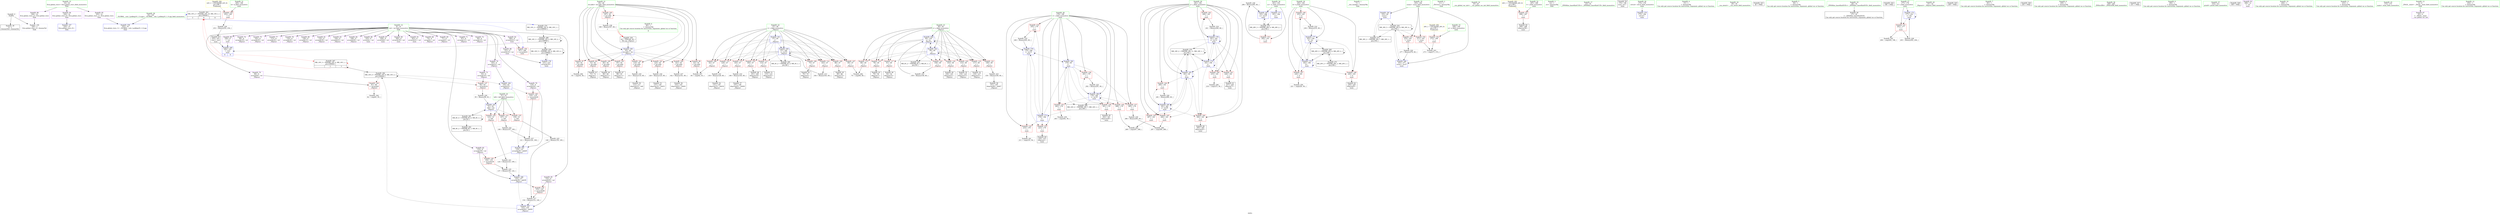 digraph "SVFG" {
	label="SVFG";

	Node0x55db6acce5d0 [shape=record,color=grey,label="{NodeID: 0\nNullPtr}"];
	Node0x55db6acce5d0 -> Node0x55db6acf2530[style=solid];
	Node0x55db6acce5d0 -> Node0x55db6acfa2e0[style=solid];
	Node0x55db6ad0f0f0 [shape=record,color=black,label="{NodeID: 263\nMR_10V_2 = PHI(MR_10V_10, MR_10V_1, )\npts\{100000 \}\n|{<s0>3|<s1>8|<s2>8}}"];
	Node0x55db6ad0f0f0:s0 -> Node0x55db6ad0f0f0[style=dashed,color=blue];
	Node0x55db6ad0f0f0:s1 -> Node0x55db6acfa070[style=dashed,color=blue];
	Node0x55db6ad0f0f0:s2 -> Node0x55db6ad12bf0[style=dashed,color=blue];
	Node0x55db6acfb3f0 [shape=record,color=blue,label="{NodeID: 180\n256\<--255\n\<--conv\nmain\n|{<s0>8|<s1>8}}"];
	Node0x55db6acfb3f0:s0 -> Node0x55db6ad0f0f0[style=dashed,color=red];
	Node0x55db6acfb3f0:s1 -> Node0x55db6ad104f0[style=dashed,color=red];
	Node0x55db6acf2d50 [shape=record,color=red,label="{NodeID: 97\n54\<--45\n\<--lev.addr\n_Z4pouri\n}"];
	Node0x55db6acf2d50 -> Node0x55db6ad00e60[style=solid];
	Node0x55db6ace6420 [shape=record,color=green,label="{NodeID: 14\n8\<--10\nval\<--val_field_insensitive\nGlob }"];
	Node0x55db6ace6420 -> Node0x55db6acf48d0[style=solid];
	Node0x55db6ace6420 -> Node0x55db6acf49a0[style=solid];
	Node0x55db6ace6420 -> Node0x55db6acf4a70[style=solid];
	Node0x55db6ace6420 -> Node0x55db6acf4b40[style=solid];
	Node0x55db6ace6420 -> Node0x55db6acf4c10[style=solid];
	Node0x55db6ace6420 -> Node0x55db6acf4ce0[style=solid];
	Node0x55db6ace6420 -> Node0x55db6acf4db0[style=solid];
	Node0x55db6ace6420 -> Node0x55db6acf4e80[style=solid];
	Node0x55db6ace6420 -> Node0x55db6acf4f50[style=solid];
	Node0x55db6ace6420 -> Node0x55db6acf5020[style=solid];
	Node0x55db6ace6420 -> Node0x55db6acf50f0[style=solid];
	Node0x55db6ace6420 -> Node0x55db6acf51c0[style=solid];
	Node0x55db6ace6420 -> Node0x55db6acf5290[style=solid];
	Node0x55db6ace6420 -> Node0x55db6acf5360[style=solid];
	Node0x55db6ace6420 -> Node0x55db6acf5430[style=solid];
	Node0x55db6ace6420 -> Node0x55db6acf5500[style=solid];
	Node0x55db6ace6420 -> Node0x55db6acf55d0[style=solid];
	Node0x55db6ace6420 -> Node0x55db6acf56a0[style=solid];
	Node0x55db6ace6420 -> Node0x55db6acf5770[style=solid];
	Node0x55db6ace6420 -> Node0x55db6acf5840[style=solid];
	Node0x55db6ace6420 -> Node0x55db6acf5910[style=solid];
	Node0x55db6ace6420 -> Node0x55db6acf59e0[style=solid];
	Node0x55db6ace6420 -> Node0x55db6acf5ab0[style=solid];
	Node0x55db6ace6420 -> Node0x55db6acf5b80[style=solid];
	Node0x55db6ace6420 -> Node0x55db6acf5c50[style=solid];
	Node0x55db6acf38b0 [shape=record,color=red,label="{NodeID: 111\n114\<--47\n\<--i\n_Z4pouri\n}"];
	Node0x55db6acf38b0 -> Node0x55db6acd23d0[style=solid];
	Node0x55db6acf1c40 [shape=record,color=green,label="{NodeID: 28\n179\<--180\ni\<--i_field_insensitive\nmain\n}"];
	Node0x55db6acf1c40 -> Node0x55db6acf8cf0[style=solid];
	Node0x55db6acf1c40 -> Node0x55db6acf8dc0[style=solid];
	Node0x55db6acf1c40 -> Node0x55db6acf8e90[style=solid];
	Node0x55db6acf1c40 -> Node0x55db6acf8f60[style=solid];
	Node0x55db6acf1c40 -> Node0x55db6acf9030[style=solid];
	Node0x55db6acf1c40 -> Node0x55db6acf9100[style=solid];
	Node0x55db6acf1c40 -> Node0x55db6acf91d0[style=solid];
	Node0x55db6acf1c40 -> Node0x55db6acf92a0[style=solid];
	Node0x55db6acf1c40 -> Node0x55db6acfae40[style=solid];
	Node0x55db6acf1c40 -> Node0x55db6acfb320[style=solid];
	Node0x55db6acf1c40 -> Node0x55db6acfb590[style=solid];
	Node0x55db6acf1c40 -> Node0x55db6acfb8d0[style=solid];
	Node0x55db6acf8740 [shape=record,color=red,label="{NodeID: 125\n139\<--51\n\<--left\n_Z4pouri\n}"];
	Node0x55db6acf8740 -> Node0x55db6acff7e0[style=solid];
	Node0x55db6acf27a0 [shape=record,color=black,label="{NodeID: 42\n76\<--75\nidxprom5\<--\n_Z4pouri\n}"];
	Node0x55db6acff360 [shape=record,color=grey,label="{NodeID: 222\n292 = Binary(291, 60, )\n}"];
	Node0x55db6acff360 -> Node0x55db6acfb8d0[style=solid];
	Node0x55db6acf92a0 [shape=record,color=red,label="{NodeID: 139\n301\<--179\n\<--i\nmain\n}"];
	Node0x55db6acf92a0 -> Node0x55db6acf4660[style=solid];
	Node0x55db6acf3f10 [shape=record,color=black,label="{NodeID: 56\n143\<--142\nidxprom42\<--add41\n_Z4pouri\n}"];
	Node0x55db6ad00860 [shape=record,color=grey,label="{NodeID: 236\n296 = Binary(295, 60, )\n}"];
	Node0x55db6ad00860 -> Node0x55db6acfb9a0[style=solid];
	Node0x55db6acf9e00 [shape=record,color=red,label="{NodeID: 153\n295\<--191\n\<--cs\nmain\n}"];
	Node0x55db6acf9e00 -> Node0x55db6ad00860[style=solid];
	Node0x55db6acf4a70 [shape=record,color=purple,label="{NodeID: 70\n80\<--8\narrayidx8\<--val\n_Z4pouri\n}"];
	Node0x55db6acf4a70 -> Node0x55db6acf8810[style=solid];
	Node0x55db6acf7d60 [shape=record,color=grey,label="{NodeID: 250\n221 = cmp(220, 56, )\n}"];
	Node0x55db6acfa960 [shape=record,color=blue,label="{NodeID: 167\n152\<--154\narrayidx49\<--add50\n_Z4pouri\n}"];
	Node0x55db6acfa960 -> Node0x55db6ad153f0[style=dashed];
	Node0x55db6acf55d0 [shape=record,color=purple,label="{NodeID: 84\n148\<--8\narrayidx46\<--val\n_Z4pouri\n}"];
	Node0x55db6accebe0 [shape=record,color=green,label="{NodeID: 1\n7\<--1\n__dso_handle\<--dummyObj\nGlob }"];
	Node0x55db6acfb4c0 [shape=record,color=blue,label="{NodeID: 181\n193\<--60\ncnum\<--\nmain\n}"];
	Node0x55db6acfb4c0 -> Node0x55db6ad0b9f0[style=dashed];
	Node0x55db6acfb4c0 -> Node0x55db6ad126f0[style=dashed];
	Node0x55db6acf2e20 [shape=record,color=red,label="{NodeID: 98\n63\<--45\n\<--lev.addr\n_Z4pouri\n}"];
	Node0x55db6acf2e20 -> Node0x55db6acf78e0[style=solid];
	Node0x55db6ace64f0 [shape=record,color=green,label="{NodeID: 15\n14\<--18\nllvm.global_ctors\<--llvm.global_ctors_field_insensitive\nGlob }"];
	Node0x55db6ace64f0 -> Node0x55db6acf5df0[style=solid];
	Node0x55db6ace64f0 -> Node0x55db6acf5ec0[style=solid];
	Node0x55db6ace64f0 -> Node0x55db6acf2c80[style=solid];
	Node0x55db6acf3980 [shape=record,color=red,label="{NodeID: 112\n129\<--47\n\<--i\n_Z4pouri\n}"];
	Node0x55db6acf3980 -> Node0x55db6ad000e0[style=solid];
	Node0x55db6acf1d10 [shape=record,color=green,label="{NodeID: 29\n181\<--182\nj\<--j_field_insensitive\nmain\n}"];
	Node0x55db6acf1d10 -> Node0x55db6acf9370[style=solid];
	Node0x55db6acf1d10 -> Node0x55db6acf9440[style=solid];
	Node0x55db6acf1d10 -> Node0x55db6acf9510[style=solid];
	Node0x55db6acf1d10 -> Node0x55db6acf95e0[style=solid];
	Node0x55db6acf1d10 -> Node0x55db6acf96b0[style=solid];
	Node0x55db6acf1d10 -> Node0x55db6acf9780[style=solid];
	Node0x55db6acf1d10 -> Node0x55db6acf9850[style=solid];
	Node0x55db6acf1d10 -> Node0x55db6acfaf10[style=solid];
	Node0x55db6acf1d10 -> Node0x55db6acfb250[style=solid];
	Node0x55db6acf1d10 -> Node0x55db6acfb660[style=solid];
	Node0x55db6acf1d10 -> Node0x55db6acfb800[style=solid];
	Node0x55db6ad17b90 [shape=record,color=yellow,style=double,label="{NodeID: 292\n22V_1 = ENCHI(MR_22V_0)\npts\{186 \}\nFun[main]}"];
	Node0x55db6ad17b90 -> Node0x55db6acf9b90[style=dashed];
	Node0x55db6acf8810 [shape=record,color=red,label="{NodeID: 126\n81\<--80\n\<--arrayidx8\n_Z4pouri\n}"];
	Node0x55db6acf8810 -> Node0x55db6acf7460[style=solid];
	Node0x55db6acf2870 [shape=record,color=black,label="{NodeID: 43\n79\<--78\nidxprom7\<--\n_Z4pouri\n}"];
	Node0x55db6acff4e0 [shape=record,color=grey,label="{NodeID: 223\n150 = Binary(149, 60, )\n}"];
	Node0x55db6acff4e0 -> Node0x55db6acf40b0[style=solid];
	Node0x55db6acf9370 [shape=record,color=red,label="{NodeID: 140\n215\<--181\n\<--j\nmain\n}"];
	Node0x55db6acf9370 -> Node0x55db6acf7be0[style=solid];
	Node0x55db6acf3fe0 [shape=record,color=black,label="{NodeID: 57\n147\<--146\nidxprom45\<--add44\n_Z4pouri\n}"];
	Node0x55db6ad009e0 [shape=record,color=grey,label="{NodeID: 237\n121 = Binary(120, 108, )\n}"];
	Node0x55db6ad009e0 -> Node0x55db6acfa7c0[style=solid];
	Node0x55db6acf9ed0 [shape=record,color=red,label="{NodeID: 154\n271\<--193\n\<--cnum\nmain\n}"];
	Node0x55db6acf9ed0 -> Node0x55db6acf72e0[style=solid];
	Node0x55db6acf4b40 [shape=record,color=purple,label="{NodeID: 71\n87\<--8\narrayidx12\<--val\n_Z4pouri\n}"];
	Node0x55db6acfaa30 [shape=record,color=blue,label="{NodeID: 168\n49\<--159\nj\<--inc\n_Z4pouri\n}"];
	Node0x55db6acfaa30 -> Node0x55db6acf3bf0[style=dashed];
	Node0x55db6acfaa30 -> Node0x55db6acf7ff0[style=dashed];
	Node0x55db6acfaa30 -> Node0x55db6acf80c0[style=dashed];
	Node0x55db6acfaa30 -> Node0x55db6acf8190[style=dashed];
	Node0x55db6acfaa30 -> Node0x55db6acf8260[style=dashed];
	Node0x55db6acfaa30 -> Node0x55db6acf8330[style=dashed];
	Node0x55db6acfaa30 -> Node0x55db6acf8400[style=dashed];
	Node0x55db6acfaa30 -> Node0x55db6acf84d0[style=dashed];
	Node0x55db6acfaa30 -> Node0x55db6acfa550[style=dashed];
	Node0x55db6acfaa30 -> Node0x55db6acfaa30[style=dashed];
	Node0x55db6acfaa30 -> Node0x55db6ad0e6f0[style=dashed];
	Node0x55db6acf56a0 [shape=record,color=purple,label="{NodeID: 85\n152\<--8\narrayidx49\<--val\n_Z4pouri\n}"];
	Node0x55db6acf56a0 -> Node0x55db6acf8b50[style=solid];
	Node0x55db6acf56a0 -> Node0x55db6acfa960[style=solid];
	Node0x55db6acced90 [shape=record,color=green,label="{NodeID: 2\n11\<--1\n_ZSt3cin\<--dummyObj\nGlob }"];
	Node0x55db6acfb590 [shape=record,color=blue,label="{NodeID: 182\n179\<--60\ni\<--\nmain\n}"];
	Node0x55db6acfb590 -> Node0x55db6acf8f60[style=dashed];
	Node0x55db6acfb590 -> Node0x55db6acf9030[style=dashed];
	Node0x55db6acfb590 -> Node0x55db6acf9100[style=dashed];
	Node0x55db6acfb590 -> Node0x55db6acf91d0[style=dashed];
	Node0x55db6acfb590 -> Node0x55db6acf92a0[style=dashed];
	Node0x55db6acfb590 -> Node0x55db6acfb8d0[style=dashed];
	Node0x55db6acfb590 -> Node0x55db6ad10ef0[style=dashed];
	Node0x55db6acf2ef0 [shape=record,color=red,label="{NodeID: 99\n72\<--45\n\<--lev.addr\n_Z4pouri\n}"];
	Node0x55db6acf2ef0 -> Node0x55db6acf26d0[style=solid];
	Node0x55db6ace65c0 [shape=record,color=green,label="{NodeID: 16\n19\<--20\n__cxx_global_var_init\<--__cxx_global_var_init_field_insensitive\n}"];
	Node0x55db6acf3a50 [shape=record,color=red,label="{NodeID: 113\n145\<--47\n\<--i\n_Z4pouri\n}"];
	Node0x55db6acf3a50 -> Node0x55db6ad003e0[style=solid];
	Node0x55db6acf1de0 [shape=record,color=green,label="{NodeID: 30\n183\<--184\nk\<--k_field_insensitive\nmain\n}"];
	Node0x55db6acf1de0 -> Node0x55db6acf9920[style=solid];
	Node0x55db6acf1de0 -> Node0x55db6acf99f0[style=solid];
	Node0x55db6acf1de0 -> Node0x55db6acf9ac0[style=solid];
	Node0x55db6acf1de0 -> Node0x55db6acfafe0[style=solid];
	Node0x55db6acf1de0 -> Node0x55db6acfb180[style=solid];
	Node0x55db6ad17c70 [shape=record,color=yellow,style=double,label="{NodeID: 293\n24V_1 = ENCHI(MR_24V_0)\npts\{188 \}\nFun[main]}"];
	Node0x55db6ad17c70 -> Node0x55db6acf9c60[style=dashed];
	Node0x55db6acf88e0 [shape=record,color=red,label="{NodeID: 127\n94\<--93\n\<--arrayidx16\n_Z4pouri\n}"];
	Node0x55db6acf88e0 -> Node0x55db6acffde0[style=solid];
	Node0x55db6acf2940 [shape=record,color=black,label="{NodeID: 44\n86\<--85\nidxprom11\<--\n_Z4pouri\n}"];
	Node0x55db6acff660 [shape=record,color=grey,label="{NodeID: 224\n277 = Binary(276, 60, )\n}"];
	Node0x55db6acff660 -> Node0x55db6acfb730[style=solid];
	Node0x55db6acf9440 [shape=record,color=red,label="{NodeID: 141\n226\<--181\n\<--j\nmain\n}"];
	Node0x55db6acf9440 -> Node0x55db6acf4320[style=solid];
	Node0x55db6acf40b0 [shape=record,color=black,label="{NodeID: 58\n151\<--150\nidxprom48\<--add47\n_Z4pouri\n}"];
	Node0x55db6ad00b60 [shape=record,color=grey,label="{NodeID: 238\n168 = Binary(167, 60, )\n|{<s0>3}}"];
	Node0x55db6ad00b60:s0 -> Node0x55db6ad27e90[style=solid,color=red];
	Node0x55db6acf9fa0 [shape=record,color=red,label="{NodeID: 155\n276\<--193\n\<--cnum\nmain\n}"];
	Node0x55db6acf9fa0 -> Node0x55db6acff660[style=solid];
	Node0x55db6acf4c10 [shape=record,color=purple,label="{NodeID: 72\n90\<--8\narrayidx14\<--val\n_Z4pouri\n}"];
	Node0x55db6ad0b9f0 [shape=record,color=black,label="{NodeID: 252\nMR_30V_5 = PHI(MR_30V_6, MR_30V_4, )\npts\{194 \}\n}"];
	Node0x55db6ad0b9f0 -> Node0x55db6acf9ed0[style=dashed];
	Node0x55db6ad0b9f0 -> Node0x55db6acf9fa0[style=dashed];
	Node0x55db6ad0b9f0 -> Node0x55db6acfb730[style=dashed];
	Node0x55db6ad0b9f0 -> Node0x55db6ad0b9f0[style=dashed];
	Node0x55db6ad0b9f0 -> Node0x55db6ad126f0[style=dashed];
	Node0x55db6acfab00 [shape=record,color=blue,label="{NodeID: 169\n47\<--164\ni\<--inc53\n_Z4pouri\n}"];
	Node0x55db6acfab00 -> Node0x55db6acf34a0[style=dashed];
	Node0x55db6acfab00 -> Node0x55db6acf3570[style=dashed];
	Node0x55db6acfab00 -> Node0x55db6acf3640[style=dashed];
	Node0x55db6acfab00 -> Node0x55db6acf3710[style=dashed];
	Node0x55db6acfab00 -> Node0x55db6acf37e0[style=dashed];
	Node0x55db6acfab00 -> Node0x55db6acf38b0[style=dashed];
	Node0x55db6acfab00 -> Node0x55db6acf3980[style=dashed];
	Node0x55db6acfab00 -> Node0x55db6acf3a50[style=dashed];
	Node0x55db6acfab00 -> Node0x55db6acf3b20[style=dashed];
	Node0x55db6acfab00 -> Node0x55db6acfab00[style=dashed];
	Node0x55db6acfab00 -> Node0x55db6ad0e1f0[style=dashed];
	Node0x55db6acf5770 [shape=record,color=purple,label="{NodeID: 86\n225\<--8\narrayidx\<--val\nmain\n}"];
	Node0x55db6ace7380 [shape=record,color=green,label="{NodeID: 3\n12\<--1\n.str\<--dummyObj\nGlob }"];
	Node0x55db6acfb660 [shape=record,color=blue,label="{NodeID: 183\n181\<--60\nj\<--\nmain\n}"];
	Node0x55db6acfb660 -> Node0x55db6acf95e0[style=dashed];
	Node0x55db6acfb660 -> Node0x55db6acf96b0[style=dashed];
	Node0x55db6acfb660 -> Node0x55db6acf9780[style=dashed];
	Node0x55db6acfb660 -> Node0x55db6acf9850[style=dashed];
	Node0x55db6acfb660 -> Node0x55db6acfb660[style=dashed];
	Node0x55db6acfb660 -> Node0x55db6acfb800[style=dashed];
	Node0x55db6acfb660 -> Node0x55db6ad113f0[style=dashed];
	Node0x55db6acf2fc0 [shape=record,color=red,label="{NodeID: 100\n85\<--45\n\<--lev.addr\n_Z4pouri\n}"];
	Node0x55db6acf2fc0 -> Node0x55db6acf2940[style=solid];
	Node0x55db6ace6690 [shape=record,color=green,label="{NodeID: 17\n23\<--24\n_ZNSt8ios_base4InitC1Ev\<--_ZNSt8ios_base4InitC1Ev_field_insensitive\n}"];
	Node0x55db6acf3b20 [shape=record,color=red,label="{NodeID: 114\n163\<--47\n\<--i\n_Z4pouri\n}"];
	Node0x55db6acf3b20 -> Node0x55db6acfe660[style=solid];
	Node0x55db6acf1eb0 [shape=record,color=green,label="{NodeID: 31\n185\<--186\nb\<--b_field_insensitive\nmain\n}"];
	Node0x55db6acf1eb0 -> Node0x55db6acf9b90[style=solid];
	Node0x55db6ad17d50 [shape=record,color=yellow,style=double,label="{NodeID: 294\n26V_1 = ENCHI(MR_26V_0)\npts\{190 \}\nFun[main]}"];
	Node0x55db6ad17d50 -> Node0x55db6acf9d30[style=dashed];
	Node0x55db6acf89b0 [shape=record,color=red,label="{NodeID: 128\n120\<--119\n\<--arrayidx28\n_Z4pouri\n}"];
	Node0x55db6acf89b0 -> Node0x55db6ad009e0[style=solid];
	Node0x55db6acf2a10 [shape=record,color=black,label="{NodeID: 45\n89\<--88\nidxprom13\<--\n_Z4pouri\n}"];
	Node0x55db6acff7e0 [shape=record,color=grey,label="{NodeID: 225\n140 = Binary(139, 109, )\n}"];
	Node0x55db6acff7e0 -> Node0x55db6acfebe0[style=solid];
	Node0x55db6acf9510 [shape=record,color=red,label="{NodeID: 142\n240\<--181\n\<--j\nmain\n}"];
	Node0x55db6acf9510 -> Node0x55db6acfea60[style=solid];
	Node0x55db6acf4180 [shape=record,color=black,label="{NodeID: 59\n174\<--196\nmain_ret\<--\nmain\n}"];
	Node0x55db6ad00ce0 [shape=record,color=grey,label="{NodeID: 239\n263 = cmp(262, 56, )\n}"];
	Node0x55db6acfa070 [shape=record,color=red,label="{NodeID: 156\n307\<--306\n\<--arrayidx43\nmain\n}"];
	Node0x55db6acf4ce0 [shape=record,color=purple,label="{NodeID: 73\n93\<--8\narrayidx16\<--val\n_Z4pouri\n}"];
	Node0x55db6acf4ce0 -> Node0x55db6acf88e0[style=solid];
	Node0x55db6acfabd0 [shape=record,color=blue,label="{NodeID: 170\n175\<--196\nretval\<--\nmain\n}"];
	Node0x55db6acf5840 [shape=record,color=purple,label="{NodeID: 87\n228\<--8\narrayidx8\<--val\nmain\n}"];
	Node0x55db6ace7410 [shape=record,color=green,label="{NodeID: 4\n15\<--1\n\<--dummyObj\nCan only get source location for instruction, argument, global var or function.}"];
	Node0x55db6ad104f0 [shape=record,color=black,label="{NodeID: 267\nMR_10V_3 = PHI(MR_10V_4, MR_10V_1, )\npts\{100000 \}\n|{|<s1>3|<s2>3}}"];
	Node0x55db6ad104f0 -> Node0x55db6ad153f0[style=dashed];
	Node0x55db6ad104f0:s1 -> Node0x55db6ad0f0f0[style=dashed,color=red];
	Node0x55db6ad104f0:s2 -> Node0x55db6ad104f0[style=dashed,color=red];
	Node0x55db6acfb730 [shape=record,color=blue,label="{NodeID: 184\n193\<--277\ncnum\<--inc27\nmain\n}"];
	Node0x55db6acfb730 -> Node0x55db6ad0b9f0[style=dashed];
	Node0x55db6acf3090 [shape=record,color=red,label="{NodeID: 101\n97\<--45\n\<--lev.addr\n_Z4pouri\n}"];
	Node0x55db6acf3090 -> Node0x55db6acf2bb0[style=solid];
	Node0x55db6ace6760 [shape=record,color=green,label="{NodeID: 18\n29\<--30\n__cxa_atexit\<--__cxa_atexit_field_insensitive\n}"];
	Node0x55db6ad14ef0 [shape=record,color=black,label="{NodeID: 281\nMR_8V_4 = PHI(MR_8V_6, MR_8V_3, )\npts\{52 \}\n}"];
	Node0x55db6ad14ef0 -> Node0x55db6acfa620[style=dashed];
	Node0x55db6ad14ef0 -> Node0x55db6ad0ebf0[style=dashed];
	Node0x55db6ad14ef0 -> Node0x55db6ad14ef0[style=dashed];
	Node0x55db6acf3bf0 [shape=record,color=red,label="{NodeID: 115\n68\<--49\n\<--j\n_Z4pouri\n}"];
	Node0x55db6acf3bf0 -> Node0x55db6acf7760[style=solid];
	Node0x55db6acf1f80 [shape=record,color=green,label="{NodeID: 32\n187\<--188\nl\<--l_field_insensitive\nmain\n}"];
	Node0x55db6acf1f80 -> Node0x55db6acf9c60[style=solid];
	Node0x55db6acf8a80 [shape=record,color=red,label="{NodeID: 129\n136\<--135\n\<--arrayidx38\n_Z4pouri\n}"];
	Node0x55db6acf8a80 -> Node0x55db6ad006e0[style=solid];
	Node0x55db6acf2ae0 [shape=record,color=black,label="{NodeID: 46\n92\<--91\nidxprom15\<--\n_Z4pouri\n}"];
	Node0x55db6acff960 [shape=record,color=grey,label="{NodeID: 226\n281 = Binary(280, 60, )\n}"];
	Node0x55db6acff960 -> Node0x55db6acfb800[style=solid];
	Node0x55db6acf95e0 [shape=record,color=red,label="{NodeID: 143\n267\<--181\n\<--j\nmain\n}"];
	Node0x55db6acf95e0 -> Node0x55db6acf7160[style=solid];
	Node0x55db6acf4250 [shape=record,color=black,label="{NodeID: 60\n224\<--223\nidxprom\<--\nmain\n}"];
	Node0x55db6ad27200 [shape=record,color=black,label="{NodeID: 323\n26 = PHI()\n}"];
	Node0x55db6ad00e60 [shape=record,color=grey,label="{NodeID: 240\n55 = cmp(54, 56, )\n}"];
	Node0x55db6acfa140 [shape=record,color=blue,label="{NodeID: 157\n324\<--15\nllvm.global_ctors_0\<--\nGlob }"];
	Node0x55db6acf4db0 [shape=record,color=purple,label="{NodeID: 74\n99\<--8\narrayidx18\<--val\n_Z4pouri\n}"];
	Node0x55db6acfaca0 [shape=record,color=blue,label="{NodeID: 171\n191\<--196\ncs\<--\nmain\n}"];
	Node0x55db6acfaca0 -> Node0x55db6ad121f0[style=dashed];
	Node0x55db6acf5910 [shape=record,color=purple,label="{NodeID: 88\n231\<--8\narrayidx10\<--val\nmain\n}"];
	Node0x55db6acf5910 -> Node0x55db6acfb0b0[style=solid];
	Node0x55db6acce660 [shape=record,color=green,label="{NodeID: 5\n56\<--1\n\<--dummyObj\nCan only get source location for instruction, argument, global var or function.}"];
	Node0x55db6acfb800 [shape=record,color=blue,label="{NodeID: 185\n181\<--281\nj\<--inc29\nmain\n}"];
	Node0x55db6acfb800 -> Node0x55db6acf95e0[style=dashed];
	Node0x55db6acfb800 -> Node0x55db6acf96b0[style=dashed];
	Node0x55db6acfb800 -> Node0x55db6acf9780[style=dashed];
	Node0x55db6acfb800 -> Node0x55db6acf9850[style=dashed];
	Node0x55db6acfb800 -> Node0x55db6acfb660[style=dashed];
	Node0x55db6acfb800 -> Node0x55db6acfb800[style=dashed];
	Node0x55db6acfb800 -> Node0x55db6ad113f0[style=dashed];
	Node0x55db6acf3160 [shape=record,color=red,label="{NodeID: 102\n110\<--45\n\<--lev.addr\n_Z4pouri\n}"];
	Node0x55db6acf3160 -> Node0x55db6acfed60[style=solid];
	Node0x55db6ace6830 [shape=record,color=green,label="{NodeID: 19\n28\<--34\n_ZNSt8ios_base4InitD1Ev\<--_ZNSt8ios_base4InitD1Ev_field_insensitive\n}"];
	Node0x55db6ace6830 -> Node0x55db6acf2600[style=solid];
	Node0x55db6ad153f0 [shape=record,color=black,label="{NodeID: 282\nMR_10V_4 = PHI(MR_10V_9, MR_10V_3, )\npts\{100000 \}\n}"];
	Node0x55db6ad153f0 -> Node0x55db6acf8810[style=dashed];
	Node0x55db6ad153f0 -> Node0x55db6acf88e0[style=dashed];
	Node0x55db6ad153f0 -> Node0x55db6acfa6f0[style=dashed];
	Node0x55db6ad153f0 -> Node0x55db6ad104f0[style=dashed];
	Node0x55db6ad153f0 -> Node0x55db6ad153f0[style=dashed];
	Node0x55db6acf7ff0 [shape=record,color=red,label="{NodeID: 116\n78\<--49\n\<--j\n_Z4pouri\n}"];
	Node0x55db6acf7ff0 -> Node0x55db6acf2870[style=solid];
	Node0x55db6acf2050 [shape=record,color=green,label="{NodeID: 33\n189\<--190\nn\<--n_field_insensitive\nmain\n}"];
	Node0x55db6acf2050 -> Node0x55db6acf9d30[style=solid];
	Node0x55db6acfe660 [shape=record,color=grey,label="{NodeID: 213\n164 = Binary(163, 60, )\n}"];
	Node0x55db6acfe660 -> Node0x55db6acfab00[style=solid];
	Node0x55db6acf8b50 [shape=record,color=red,label="{NodeID: 130\n153\<--152\n\<--arrayidx49\n_Z4pouri\n}"];
	Node0x55db6acf8b50 -> Node0x55db6acfebe0[style=solid];
	Node0x55db6acf2bb0 [shape=record,color=black,label="{NodeID: 47\n98\<--97\nidxprom17\<--\n_Z4pouri\n}"];
	Node0x55db6acffae0 [shape=record,color=grey,label="{NodeID: 227\n142 = Binary(141, 60, )\n}"];
	Node0x55db6acffae0 -> Node0x55db6acf3f10[style=solid];
	Node0x55db6acf96b0 [shape=record,color=red,label="{NodeID: 144\n280\<--181\n\<--j\nmain\n}"];
	Node0x55db6acf96b0 -> Node0x55db6acff960[style=solid];
	Node0x55db6acf4320 [shape=record,color=black,label="{NodeID: 61\n227\<--226\nidxprom7\<--\nmain\n}"];
	Node0x55db6ad27300 [shape=record,color=black,label="{NodeID: 324\n198 = PHI()\n}"];
	Node0x55db6acf6fe0 [shape=record,color=grey,label="{NodeID: 241\n211 = cmp(210, 56, )\n}"];
	Node0x55db6acfa210 [shape=record,color=blue,label="{NodeID: 158\n325\<--16\nllvm.global_ctors_1\<--_GLOBAL__sub_I_pulkitg10_1_0.cpp\nGlob }"];
	Node0x55db6acf4e80 [shape=record,color=purple,label="{NodeID: 75\n102\<--8\narrayidx20\<--val\n_Z4pouri\n}"];
	Node0x55db6acfad70 [shape=record,color=blue,label="{NodeID: 172\n177\<--203\nt\<--dec\nmain\n}"];
	Node0x55db6acfad70 -> Node0x55db6acf8c20[style=dashed];
	Node0x55db6acfad70 -> Node0x55db6acfad70[style=dashed];
	Node0x55db6acf59e0 [shape=record,color=purple,label="{NodeID: 89\n256\<--8\n\<--val\nmain\n}"];
	Node0x55db6acf59e0 -> Node0x55db6acfb3f0[style=solid];
	Node0x55db6acce6f0 [shape=record,color=green,label="{NodeID: 6\n60\<--1\n\<--dummyObj\nCan only get source location for instruction, argument, global var or function.|{<s0>8}}"];
	Node0x55db6acce6f0:s0 -> Node0x55db6ad27e90[style=solid,color=red];
	Node0x55db6ad10ef0 [shape=record,color=black,label="{NodeID: 269\nMR_16V_2 = PHI(MR_16V_7, MR_16V_1, )\npts\{180 \}\n}"];
	Node0x55db6ad10ef0 -> Node0x55db6acfae40[style=dashed];
	Node0x55db6acfb8d0 [shape=record,color=blue,label="{NodeID: 186\n179\<--292\ni\<--inc35\nmain\n}"];
	Node0x55db6acfb8d0 -> Node0x55db6acf8f60[style=dashed];
	Node0x55db6acfb8d0 -> Node0x55db6acf9030[style=dashed];
	Node0x55db6acfb8d0 -> Node0x55db6acf9100[style=dashed];
	Node0x55db6acfb8d0 -> Node0x55db6acf91d0[style=dashed];
	Node0x55db6acfb8d0 -> Node0x55db6acf92a0[style=dashed];
	Node0x55db6acfb8d0 -> Node0x55db6acfb8d0[style=dashed];
	Node0x55db6acfb8d0 -> Node0x55db6ad10ef0[style=dashed];
	Node0x55db6acf3230 [shape=record,color=red,label="{NodeID: 103\n125\<--45\n\<--lev.addr\n_Z4pouri\n}"];
	Node0x55db6acf3230 -> Node0x55db6ad00560[style=solid];
	Node0x55db6acf1740 [shape=record,color=green,label="{NodeID: 20\n41\<--42\n_Z4pouri\<--_Z4pouri_field_insensitive\n}"];
	Node0x55db6acf80c0 [shape=record,color=red,label="{NodeID: 117\n91\<--49\n\<--j\n_Z4pouri\n}"];
	Node0x55db6acf80c0 -> Node0x55db6acf2ae0[style=solid];
	Node0x55db6acf2120 [shape=record,color=green,label="{NodeID: 34\n191\<--192\ncs\<--cs_field_insensitive\nmain\n}"];
	Node0x55db6acf2120 -> Node0x55db6acf9e00[style=solid];
	Node0x55db6acf2120 -> Node0x55db6acfaca0[style=solid];
	Node0x55db6acf2120 -> Node0x55db6acfb9a0[style=solid];
	Node0x55db6acfe760 [shape=record,color=grey,label="{NodeID: 214\n236 = Binary(235, 60, )\n}"];
	Node0x55db6acfe760 -> Node0x55db6acfb180[style=solid];
	Node0x55db6acf8c20 [shape=record,color=red,label="{NodeID: 131\n202\<--177\n\<--t\nmain\n}"];
	Node0x55db6acf8c20 -> Node0x55db6acffc60[style=solid];
	Node0x55db6acf8c20 -> Node0x55db6acf75e0[style=solid];
	Node0x55db6acd2160 [shape=record,color=black,label="{NodeID: 48\n101\<--100\nidxprom19\<--\n_Z4pouri\n}"];
	Node0x55db6acffc60 [shape=record,color=grey,label="{NodeID: 228\n203 = Binary(202, 204, )\n}"];
	Node0x55db6acffc60 -> Node0x55db6acfad70[style=solid];
	Node0x55db6acf9780 [shape=record,color=red,label="{NodeID: 145\n284\<--181\n\<--j\nmain\n}"];
	Node0x55db6acf9780 -> Node0x55db6acf7a60[style=solid];
	Node0x55db6acf43f0 [shape=record,color=black,label="{NodeID: 62\n230\<--229\nidxprom9\<--\nmain\n}"];
	Node0x55db6ad27400 [shape=record,color=black,label="{NodeID: 325\n249 = PHI()\n}"];
	Node0x55db6acf7160 [shape=record,color=grey,label="{NodeID: 242\n269 = cmp(267, 268, )\n}"];
	Node0x55db6acfa2e0 [shape=record,color=blue, style = dotted,label="{NodeID: 159\n326\<--3\nllvm.global_ctors_2\<--dummyVal\nGlob }"];
	Node0x55db6acf4f50 [shape=record,color=purple,label="{NodeID: 76\n105\<--8\narrayidx22\<--val\n_Z4pouri\n}"];
	Node0x55db6acf4f50 -> Node0x55db6acfa6f0[style=solid];
	Node0x55db6acfae40 [shape=record,color=blue,label="{NodeID: 173\n179\<--196\ni\<--\nmain\n}"];
	Node0x55db6acfae40 -> Node0x55db6acf8cf0[style=dashed];
	Node0x55db6acfae40 -> Node0x55db6acf8dc0[style=dashed];
	Node0x55db6acfae40 -> Node0x55db6acf8e90[style=dashed];
	Node0x55db6acfae40 -> Node0x55db6acfb320[style=dashed];
	Node0x55db6acfae40 -> Node0x55db6acfb590[style=dashed];
	Node0x55db6acf5ab0 [shape=record,color=purple,label="{NodeID: 90\n300\<--8\narrayidx39\<--val\nmain\n}"];
	Node0x55db6ace7640 [shape=record,color=green,label="{NodeID: 7\n83\<--1\n\<--dummyObj\nCan only get source location for instruction, argument, global var or function.}"];
	Node0x55db6ad113f0 [shape=record,color=black,label="{NodeID: 270\nMR_18V_2 = PHI(MR_18V_11, MR_18V_1, )\npts\{182 \}\n}"];
	Node0x55db6ad113f0 -> Node0x55db6acf9850[style=dashed];
	Node0x55db6ad113f0 -> Node0x55db6acfaf10[style=dashed];
	Node0x55db6ad113f0 -> Node0x55db6acfb660[style=dashed];
	Node0x55db6ad113f0 -> Node0x55db6ad113f0[style=dashed];
	Node0x55db6acfb9a0 [shape=record,color=blue,label="{NodeID: 187\n191\<--296\ncs\<--inc37\nmain\n}"];
	Node0x55db6acfb9a0 -> Node0x55db6ad121f0[style=dashed];
	Node0x55db6acf3300 [shape=record,color=red,label="{NodeID: 104\n141\<--45\n\<--lev.addr\n_Z4pouri\n}"];
	Node0x55db6acf3300 -> Node0x55db6acffae0[style=solid];
	Node0x55db6acf17d0 [shape=record,color=green,label="{NodeID: 21\n45\<--46\nlev.addr\<--lev.addr_field_insensitive\n_Z4pouri\n}"];
	Node0x55db6acf17d0 -> Node0x55db6acf2d50[style=solid];
	Node0x55db6acf17d0 -> Node0x55db6acf2e20[style=solid];
	Node0x55db6acf17d0 -> Node0x55db6acf2ef0[style=solid];
	Node0x55db6acf17d0 -> Node0x55db6acf2fc0[style=solid];
	Node0x55db6acf17d0 -> Node0x55db6acf3090[style=solid];
	Node0x55db6acf17d0 -> Node0x55db6acf3160[style=solid];
	Node0x55db6acf17d0 -> Node0x55db6acf3230[style=solid];
	Node0x55db6acf17d0 -> Node0x55db6acf3300[style=solid];
	Node0x55db6acf17d0 -> Node0x55db6acf33d0[style=solid];
	Node0x55db6acf17d0 -> Node0x55db6acfa3b0[style=solid];
	Node0x55db6acf8190 [shape=record,color=red,label="{NodeID: 118\n103\<--49\n\<--j\n_Z4pouri\n}"];
	Node0x55db6acf8190 -> Node0x55db6acd2230[style=solid];
	Node0x55db6acf21f0 [shape=record,color=green,label="{NodeID: 35\n193\<--194\ncnum\<--cnum_field_insensitive\nmain\n}"];
	Node0x55db6acf21f0 -> Node0x55db6acf9ed0[style=solid];
	Node0x55db6acf21f0 -> Node0x55db6acf9fa0[style=solid];
	Node0x55db6acf21f0 -> Node0x55db6acfb4c0[style=solid];
	Node0x55db6acf21f0 -> Node0x55db6acfb730[style=solid];
	Node0x55db6acfe8e0 [shape=record,color=grey,label="{NodeID: 215\n159 = Binary(158, 60, )\n}"];
	Node0x55db6acfe8e0 -> Node0x55db6acfaa30[style=solid];
	Node0x55db6acf8cf0 [shape=record,color=red,label="{NodeID: 132\n210\<--179\n\<--i\nmain\n}"];
	Node0x55db6acf8cf0 -> Node0x55db6acf6fe0[style=solid];
	Node0x55db6acd2230 [shape=record,color=black,label="{NodeID: 49\n104\<--103\nidxprom21\<--\n_Z4pouri\n}"];
	Node0x55db6acffde0 [shape=record,color=grey,label="{NodeID: 229\n95 = Binary(94, 83, )\n}"];
	Node0x55db6acffde0 -> Node0x55db6acfa620[style=solid];
	Node0x55db6acf9850 [shape=record,color=red,label="{NodeID: 146\n304\<--181\n\<--j\nmain\n}"];
	Node0x55db6acf9850 -> Node0x55db6acf4730[style=solid];
	Node0x55db6acf44c0 [shape=record,color=black,label="{NodeID: 63\n255\<--253\nconv\<--mul\nmain\n}"];
	Node0x55db6acf44c0 -> Node0x55db6acfb3f0[style=solid];
	Node0x55db6ad27bf0 [shape=record,color=black,label="{NodeID: 326\n250 = PHI()\n}"];
	Node0x55db6acf72e0 [shape=record,color=grey,label="{NodeID: 243\n273 = cmp(271, 272, )\n}"];
	Node0x55db6acfa3b0 [shape=record,color=blue,label="{NodeID: 160\n45\<--44\nlev.addr\<--lev\n_Z4pouri\n}"];
	Node0x55db6acfa3b0 -> Node0x55db6acf2d50[style=dashed];
	Node0x55db6acfa3b0 -> Node0x55db6acf2e20[style=dashed];
	Node0x55db6acfa3b0 -> Node0x55db6acf2ef0[style=dashed];
	Node0x55db6acfa3b0 -> Node0x55db6acf2fc0[style=dashed];
	Node0x55db6acfa3b0 -> Node0x55db6acf3090[style=dashed];
	Node0x55db6acfa3b0 -> Node0x55db6acf3160[style=dashed];
	Node0x55db6acfa3b0 -> Node0x55db6acf3230[style=dashed];
	Node0x55db6acfa3b0 -> Node0x55db6acf3300[style=dashed];
	Node0x55db6acfa3b0 -> Node0x55db6acf33d0[style=dashed];
	Node0x55db6acf5020 [shape=record,color=purple,label="{NodeID: 77\n113\<--8\narrayidx24\<--val\n_Z4pouri\n}"];
	Node0x55db6acfaf10 [shape=record,color=blue,label="{NodeID: 174\n181\<--196\nj\<--\nmain\n}"];
	Node0x55db6acfaf10 -> Node0x55db6acf9370[style=dashed];
	Node0x55db6acfaf10 -> Node0x55db6acf9440[style=dashed];
	Node0x55db6acfaf10 -> Node0x55db6acf9510[style=dashed];
	Node0x55db6acfaf10 -> Node0x55db6acf9850[style=dashed];
	Node0x55db6acfaf10 -> Node0x55db6acfaf10[style=dashed];
	Node0x55db6acfaf10 -> Node0x55db6acfb250[style=dashed];
	Node0x55db6acfaf10 -> Node0x55db6acfb660[style=dashed];
	Node0x55db6acfaf10 -> Node0x55db6ad113f0[style=dashed];
	Node0x55db6acf5b80 [shape=record,color=purple,label="{NodeID: 91\n303\<--8\narrayidx41\<--val\nmain\n}"];
	Node0x55db6ace76d0 [shape=record,color=green,label="{NodeID: 8\n109\<--1\n\<--dummyObj\nCan only get source location for instruction, argument, global var or function.}"];
	Node0x55db6ad12100 [shape=record,color=black,label="{NodeID: 271\nMR_20V_2 = PHI(MR_20V_3, MR_20V_1, )\npts\{184 \}\n}"];
	Node0x55db6ad12100 -> Node0x55db6ad162f0[style=dashed];
	Node0x55db6acf33d0 [shape=record,color=red,label="{NodeID: 105\n167\<--45\n\<--lev.addr\n_Z4pouri\n}"];
	Node0x55db6acf33d0 -> Node0x55db6ad00b60[style=solid];
	Node0x55db6acf1860 [shape=record,color=green,label="{NodeID: 22\n47\<--48\ni\<--i_field_insensitive\n_Z4pouri\n}"];
	Node0x55db6acf1860 -> Node0x55db6acf34a0[style=solid];
	Node0x55db6acf1860 -> Node0x55db6acf3570[style=solid];
	Node0x55db6acf1860 -> Node0x55db6acf3640[style=solid];
	Node0x55db6acf1860 -> Node0x55db6acf3710[style=solid];
	Node0x55db6acf1860 -> Node0x55db6acf37e0[style=solid];
	Node0x55db6acf1860 -> Node0x55db6acf38b0[style=solid];
	Node0x55db6acf1860 -> Node0x55db6acf3980[style=solid];
	Node0x55db6acf1860 -> Node0x55db6acf3a50[style=solid];
	Node0x55db6acf1860 -> Node0x55db6acf3b20[style=solid];
	Node0x55db6acf1860 -> Node0x55db6acfa480[style=solid];
	Node0x55db6acf1860 -> Node0x55db6acfab00[style=solid];
	Node0x55db6ad162f0 [shape=record,color=black,label="{NodeID: 285\nMR_20V_3 = PHI(MR_20V_4, MR_20V_2, )\npts\{184 \}\n}"];
	Node0x55db6ad162f0 -> Node0x55db6acfafe0[style=dashed];
	Node0x55db6ad162f0 -> Node0x55db6ad12100[style=dashed];
	Node0x55db6ad162f0 -> Node0x55db6ad162f0[style=dashed];
	Node0x55db6acf8260 [shape=record,color=red,label="{NodeID: 119\n117\<--49\n\<--j\n_Z4pouri\n}"];
	Node0x55db6acf8260 -> Node0x55db6acd24a0[style=solid];
	Node0x55db6acf22c0 [shape=record,color=green,label="{NodeID: 36\n199\<--200\n_ZNSirsERi\<--_ZNSirsERi_field_insensitive\n}"];
	Node0x55db6acfea60 [shape=record,color=grey,label="{NodeID: 216\n241 = Binary(240, 60, )\n}"];
	Node0x55db6acfea60 -> Node0x55db6acfb250[style=solid];
	Node0x55db6acf8dc0 [shape=record,color=red,label="{NodeID: 133\n223\<--179\n\<--i\nmain\n}"];
	Node0x55db6acf8dc0 -> Node0x55db6acf4250[style=solid];
	Node0x55db6acd2300 [shape=record,color=black,label="{NodeID: 50\n112\<--111\nidxprom23\<--add\n_Z4pouri\n}"];
	Node0x55db6acfff60 [shape=record,color=grey,label="{NodeID: 230\n286 = Binary(285, 60, )\n}"];
	Node0x55db6acfff60 -> Node0x55db6acf7a60[style=solid];
	Node0x55db6acf9920 [shape=record,color=red,label="{NodeID: 147\n220\<--183\n\<--k\nmain\n}"];
	Node0x55db6acf9920 -> Node0x55db6acf7d60[style=solid];
	Node0x55db6acf4590 [shape=record,color=black,label="{NodeID: 64\n299\<--298\nidxprom38\<--\nmain\n}"];
	Node0x55db6ad27cf0 [shape=record,color=black,label="{NodeID: 327\n251 = PHI()\n}"];
	Node0x55db6acf7460 [shape=record,color=grey,label="{NodeID: 244\n82 = cmp(81, 83, )\n}"];
	Node0x55db6acfa480 [shape=record,color=blue,label="{NodeID: 161\n47\<--60\ni\<--\n_Z4pouri\n}"];
	Node0x55db6acfa480 -> Node0x55db6acf34a0[style=dashed];
	Node0x55db6acfa480 -> Node0x55db6acf3570[style=dashed];
	Node0x55db6acfa480 -> Node0x55db6acf3640[style=dashed];
	Node0x55db6acfa480 -> Node0x55db6acf3710[style=dashed];
	Node0x55db6acfa480 -> Node0x55db6acf37e0[style=dashed];
	Node0x55db6acfa480 -> Node0x55db6acf38b0[style=dashed];
	Node0x55db6acfa480 -> Node0x55db6acf3980[style=dashed];
	Node0x55db6acfa480 -> Node0x55db6acf3a50[style=dashed];
	Node0x55db6acfa480 -> Node0x55db6acf3b20[style=dashed];
	Node0x55db6acfa480 -> Node0x55db6acfab00[style=dashed];
	Node0x55db6acfa480 -> Node0x55db6ad0e1f0[style=dashed];
	Node0x55db6acf50f0 [shape=record,color=purple,label="{NodeID: 78\n116\<--8\narrayidx26\<--val\n_Z4pouri\n}"];
	Node0x55db6acfafe0 [shape=record,color=blue,label="{NodeID: 175\n183\<--196\nk\<--\nmain\n}"];
	Node0x55db6acfafe0 -> Node0x55db6acf9920[style=dashed];
	Node0x55db6acfafe0 -> Node0x55db6acf99f0[style=dashed];
	Node0x55db6acfafe0 -> Node0x55db6acf9ac0[style=dashed];
	Node0x55db6acfafe0 -> Node0x55db6acfafe0[style=dashed];
	Node0x55db6acfafe0 -> Node0x55db6acfb180[style=dashed];
	Node0x55db6acfafe0 -> Node0x55db6ad162f0[style=dashed];
	Node0x55db6acf5c50 [shape=record,color=purple,label="{NodeID: 92\n306\<--8\narrayidx43\<--val\nmain\n}"];
	Node0x55db6acf5c50 -> Node0x55db6acfa070[style=solid];
	Node0x55db6acce7e0 [shape=record,color=green,label="{NodeID: 9\n196\<--1\n\<--dummyObj\nCan only get source location for instruction, argument, global var or function.}"];
	Node0x55db6ad121f0 [shape=record,color=black,label="{NodeID: 272\nMR_28V_3 = PHI(MR_28V_4, MR_28V_2, )\npts\{192 \}\n}"];
	Node0x55db6ad121f0 -> Node0x55db6acf9e00[style=dashed];
	Node0x55db6ad121f0 -> Node0x55db6acfb9a0[style=dashed];
	Node0x55db6acf34a0 [shape=record,color=red,label="{NodeID: 106\n62\<--47\n\<--i\n_Z4pouri\n}"];
	Node0x55db6acf34a0 -> Node0x55db6acf78e0[style=solid];
	Node0x55db6acf18f0 [shape=record,color=green,label="{NodeID: 23\n49\<--50\nj\<--j_field_insensitive\n_Z4pouri\n}"];
	Node0x55db6acf18f0 -> Node0x55db6acf3bf0[style=solid];
	Node0x55db6acf18f0 -> Node0x55db6acf7ff0[style=solid];
	Node0x55db6acf18f0 -> Node0x55db6acf80c0[style=solid];
	Node0x55db6acf18f0 -> Node0x55db6acf8190[style=solid];
	Node0x55db6acf18f0 -> Node0x55db6acf8260[style=solid];
	Node0x55db6acf18f0 -> Node0x55db6acf8330[style=solid];
	Node0x55db6acf18f0 -> Node0x55db6acf8400[style=solid];
	Node0x55db6acf18f0 -> Node0x55db6acf84d0[style=solid];
	Node0x55db6acf18f0 -> Node0x55db6acfa550[style=solid];
	Node0x55db6acf18f0 -> Node0x55db6acfaa30[style=solid];
	Node0x55db6ad167f0 [shape=record,color=black,label="{NodeID: 286\nMR_10V_3 = PHI(MR_10V_4, MR_10V_2, )\npts\{100000 \}\n}"];
	Node0x55db6ad167f0 -> Node0x55db6acfb3f0[style=dashed];
	Node0x55db6ad167f0 -> Node0x55db6ad0dcf0[style=dashed];
	Node0x55db6ad167f0 -> Node0x55db6ad167f0[style=dashed];
	Node0x55db6acf8330 [shape=record,color=red,label="{NodeID: 120\n133\<--49\n\<--j\n_Z4pouri\n}"];
	Node0x55db6acf8330 -> Node0x55db6acf3e40[style=solid];
	Node0x55db6acf2390 [shape=record,color=green,label="{NodeID: 37\n310\<--311\nprintf\<--printf_field_insensitive\n}"];
	Node0x55db6acfebe0 [shape=record,color=grey,label="{NodeID: 217\n154 = Binary(153, 140, )\n}"];
	Node0x55db6acfebe0 -> Node0x55db6acfa960[style=solid];
	Node0x55db6acf8e90 [shape=record,color=red,label="{NodeID: 134\n245\<--179\n\<--i\nmain\n}"];
	Node0x55db6acf8e90 -> Node0x55db6acfeee0[style=solid];
	Node0x55db6acd23d0 [shape=record,color=black,label="{NodeID: 51\n115\<--114\nidxprom25\<--\n_Z4pouri\n}"];
	Node0x55db6ad000e0 [shape=record,color=grey,label="{NodeID: 231\n130 = Binary(129, 60, )\n}"];
	Node0x55db6ad000e0 -> Node0x55db6acf3d70[style=solid];
	Node0x55db6acf99f0 [shape=record,color=red,label="{NodeID: 148\n229\<--183\n\<--k\nmain\n}"];
	Node0x55db6acf99f0 -> Node0x55db6acf43f0[style=solid];
	Node0x55db6acf4660 [shape=record,color=black,label="{NodeID: 65\n302\<--301\nidxprom40\<--\nmain\n}"];
	Node0x55db6ad27dc0 [shape=record,color=black,label="{NodeID: 328\n309 = PHI()\n}"];
	Node0x55db6acf75e0 [shape=record,color=grey,label="{NodeID: 245\n206 = cmp(202, 196, )\n}"];
	Node0x55db6acfa550 [shape=record,color=blue,label="{NodeID: 162\n49\<--60\nj\<--\n_Z4pouri\n}"];
	Node0x55db6acfa550 -> Node0x55db6acf3bf0[style=dashed];
	Node0x55db6acfa550 -> Node0x55db6acf7ff0[style=dashed];
	Node0x55db6acfa550 -> Node0x55db6acf80c0[style=dashed];
	Node0x55db6acfa550 -> Node0x55db6acf8190[style=dashed];
	Node0x55db6acfa550 -> Node0x55db6acf8260[style=dashed];
	Node0x55db6acfa550 -> Node0x55db6acf8330[style=dashed];
	Node0x55db6acfa550 -> Node0x55db6acf8400[style=dashed];
	Node0x55db6acfa550 -> Node0x55db6acf84d0[style=dashed];
	Node0x55db6acfa550 -> Node0x55db6acfa550[style=dashed];
	Node0x55db6acfa550 -> Node0x55db6acfaa30[style=dashed];
	Node0x55db6acfa550 -> Node0x55db6ad0e6f0[style=dashed];
	Node0x55db6acf51c0 [shape=record,color=purple,label="{NodeID: 79\n119\<--8\narrayidx28\<--val\n_Z4pouri\n}"];
	Node0x55db6acf51c0 -> Node0x55db6acf89b0[style=solid];
	Node0x55db6acf51c0 -> Node0x55db6acfa7c0[style=solid];
	Node0x55db6ad0dcf0 [shape=record,color=black,label="{NodeID: 259\nMR_10V_5 = PHI(MR_10V_6, MR_10V_4, )\npts\{100000 \}\n}"];
	Node0x55db6ad0dcf0 -> Node0x55db6acfb0b0[style=dashed];
	Node0x55db6ad0dcf0 -> Node0x55db6ad0dcf0[style=dashed];
	Node0x55db6ad0dcf0 -> Node0x55db6ad167f0[style=dashed];
	Node0x55db6acfb0b0 [shape=record,color=blue,label="{NodeID: 176\n231\<--233\narrayidx10\<--\nmain\n}"];
	Node0x55db6acfb0b0 -> Node0x55db6ad0dcf0[style=dashed];
	Node0x55db6acf5d20 [shape=record,color=purple,label="{NodeID: 93\n308\<--12\n\<--.str\nmain\n}"];
	Node0x55db6acce870 [shape=record,color=green,label="{NodeID: 10\n204\<--1\n\<--dummyObj\nCan only get source location for instruction, argument, global var or function.}"];
	Node0x55db6ad126f0 [shape=record,color=black,label="{NodeID: 273\nMR_30V_2 = PHI(MR_30V_7, MR_30V_1, )\npts\{194 \}\n}"];
	Node0x55db6ad126f0 -> Node0x55db6acfb4c0[style=dashed];
	Node0x55db6acf3570 [shape=record,color=red,label="{NodeID: 107\n69\<--47\n\<--i\n_Z4pouri\n}"];
	Node0x55db6acf3570 -> Node0x55db6acf7760[style=solid];
	Node0x55db6acf1980 [shape=record,color=green,label="{NodeID: 24\n51\<--52\nleft\<--left_field_insensitive\n_Z4pouri\n}"];
	Node0x55db6acf1980 -> Node0x55db6acf85a0[style=solid];
	Node0x55db6acf1980 -> Node0x55db6acf8670[style=solid];
	Node0x55db6acf1980 -> Node0x55db6acf8740[style=solid];
	Node0x55db6acf1980 -> Node0x55db6acfa620[style=solid];
	Node0x55db6acf8400 [shape=record,color=red,label="{NodeID: 121\n149\<--49\n\<--j\n_Z4pouri\n}"];
	Node0x55db6acf8400 -> Node0x55db6acff4e0[style=solid];
	Node0x55db6acf2460 [shape=record,color=green,label="{NodeID: 38\n16\<--320\n_GLOBAL__sub_I_pulkitg10_1_0.cpp\<--_GLOBAL__sub_I_pulkitg10_1_0.cpp_field_insensitive\n}"];
	Node0x55db6acf2460 -> Node0x55db6acfa210[style=solid];
	Node0x55db6acfed60 [shape=record,color=grey,label="{NodeID: 218\n111 = Binary(110, 60, )\n}"];
	Node0x55db6acfed60 -> Node0x55db6acd2300[style=solid];
	Node0x55db6acf8f60 [shape=record,color=red,label="{NodeID: 135\n262\<--179\n\<--i\nmain\n}"];
	Node0x55db6acf8f60 -> Node0x55db6ad00ce0[style=solid];
	Node0x55db6acd24a0 [shape=record,color=black,label="{NodeID: 52\n118\<--117\nidxprom27\<--\n_Z4pouri\n}"];
	Node0x55db6ad00260 [shape=record,color=grey,label="{NodeID: 232\n108 = Binary(107, 109, )\n}"];
	Node0x55db6ad00260 -> Node0x55db6ad009e0[style=solid];
	Node0x55db6acf9ac0 [shape=record,color=red,label="{NodeID: 149\n235\<--183\n\<--k\nmain\n}"];
	Node0x55db6acf9ac0 -> Node0x55db6acfe760[style=solid];
	Node0x55db6acf4730 [shape=record,color=black,label="{NodeID: 66\n305\<--304\nidxprom42\<--\nmain\n}"];
	Node0x55db6ad27e90 [shape=record,color=black,label="{NodeID: 329\n44 = PHI(168, 60, )\n0th arg _Z4pouri }"];
	Node0x55db6ad27e90 -> Node0x55db6acfa3b0[style=solid];
	Node0x55db6acf7760 [shape=record,color=grey,label="{NodeID: 246\n70 = cmp(68, 69, )\n}"];
	Node0x55db6acfa620 [shape=record,color=blue,label="{NodeID: 163\n51\<--95\nleft\<--sub\n_Z4pouri\n}"];
	Node0x55db6acfa620 -> Node0x55db6acf85a0[style=dashed];
	Node0x55db6acfa620 -> Node0x55db6acf8670[style=dashed];
	Node0x55db6acfa620 -> Node0x55db6acf8740[style=dashed];
	Node0x55db6acfa620 -> Node0x55db6ad14ef0[style=dashed];
	Node0x55db6acf5290 [shape=record,color=purple,label="{NodeID: 80\n128\<--8\narrayidx33\<--val\n_Z4pouri\n}"];
	Node0x55db6ad0e1f0 [shape=record,color=black,label="{NodeID: 260\nMR_4V_2 = PHI(MR_4V_4, MR_4V_1, )\npts\{48 \}\n}"];
	Node0x55db6acfb180 [shape=record,color=blue,label="{NodeID: 177\n183\<--236\nk\<--inc\nmain\n}"];
	Node0x55db6acfb180 -> Node0x55db6acf9920[style=dashed];
	Node0x55db6acfb180 -> Node0x55db6acf99f0[style=dashed];
	Node0x55db6acfb180 -> Node0x55db6acf9ac0[style=dashed];
	Node0x55db6acfb180 -> Node0x55db6acfafe0[style=dashed];
	Node0x55db6acfb180 -> Node0x55db6acfb180[style=dashed];
	Node0x55db6acfb180 -> Node0x55db6ad162f0[style=dashed];
	Node0x55db6acf5df0 [shape=record,color=purple,label="{NodeID: 94\n324\<--14\nllvm.global_ctors_0\<--llvm.global_ctors\nGlob }"];
	Node0x55db6acf5df0 -> Node0x55db6acfa140[style=solid];
	Node0x55db6acce900 [shape=record,color=green,label="{NodeID: 11\n233\<--1\n\<--dummyObj\nCan only get source location for instruction, argument, global var or function.}"];
	Node0x55db6ad12bf0 [shape=record,color=black,label="{NodeID: 274\nMR_10V_2 = PHI(MR_10V_8, MR_10V_1, )\npts\{100000 \}\n}"];
	Node0x55db6ad12bf0 -> Node0x55db6ad167f0[style=dashed];
	Node0x55db6acf3640 [shape=record,color=red,label="{NodeID: 108\n75\<--47\n\<--i\n_Z4pouri\n}"];
	Node0x55db6acf3640 -> Node0x55db6acf27a0[style=solid];
	Node0x55db6acf1a10 [shape=record,color=green,label="{NodeID: 25\n172\<--173\nmain\<--main_field_insensitive\n}"];
	Node0x55db6acf84d0 [shape=record,color=red,label="{NodeID: 122\n158\<--49\n\<--j\n_Z4pouri\n}"];
	Node0x55db6acf84d0 -> Node0x55db6acfe8e0[style=solid];
	Node0x55db6acf2530 [shape=record,color=black,label="{NodeID: 39\n2\<--3\ndummyVal\<--dummyVal\n}"];
	Node0x55db6acfeee0 [shape=record,color=grey,label="{NodeID: 219\n246 = Binary(245, 60, )\n}"];
	Node0x55db6acfeee0 -> Node0x55db6acfb320[style=solid];
	Node0x55db6acf9030 [shape=record,color=red,label="{NodeID: 136\n268\<--179\n\<--i\nmain\n}"];
	Node0x55db6acf9030 -> Node0x55db6acf7160[style=solid];
	Node0x55db6acf3ca0 [shape=record,color=black,label="{NodeID: 53\n127\<--126\nidxprom32\<--add31\n_Z4pouri\n}"];
	Node0x55db6ad003e0 [shape=record,color=grey,label="{NodeID: 233\n146 = Binary(145, 60, )\n}"];
	Node0x55db6ad003e0 -> Node0x55db6acf3fe0[style=solid];
	Node0x55db6acf9b90 [shape=record,color=red,label="{NodeID: 150\n252\<--185\n\<--b\nmain\n}"];
	Node0x55db6acf9b90 -> Node0x55db6acff060[style=solid];
	Node0x55db6acf4800 [shape=record,color=purple,label="{NodeID: 67\n25\<--4\n\<--_ZStL8__ioinit\n__cxx_global_var_init\n}"];
	Node0x55db6acf78e0 [shape=record,color=grey,label="{NodeID: 247\n64 = cmp(62, 63, )\n}"];
	Node0x55db6acfa6f0 [shape=record,color=blue,label="{NodeID: 164\n105\<--83\narrayidx22\<--\n_Z4pouri\n}"];
	Node0x55db6acfa6f0 -> Node0x55db6acf89b0[style=dashed];
	Node0x55db6acfa6f0 -> Node0x55db6acfa7c0[style=dashed];
	Node0x55db6acf5360 [shape=record,color=purple,label="{NodeID: 81\n132\<--8\narrayidx36\<--val\n_Z4pouri\n}"];
	Node0x55db6ad0e6f0 [shape=record,color=black,label="{NodeID: 261\nMR_6V_2 = PHI(MR_6V_3, MR_6V_1, )\npts\{50 \}\n}"];
	Node0x55db6acfb250 [shape=record,color=blue,label="{NodeID: 178\n181\<--241\nj\<--inc12\nmain\n}"];
	Node0x55db6acfb250 -> Node0x55db6acf9370[style=dashed];
	Node0x55db6acfb250 -> Node0x55db6acf9440[style=dashed];
	Node0x55db6acfb250 -> Node0x55db6acf9510[style=dashed];
	Node0x55db6acfb250 -> Node0x55db6acf9850[style=dashed];
	Node0x55db6acfb250 -> Node0x55db6acfaf10[style=dashed];
	Node0x55db6acfb250 -> Node0x55db6acfb250[style=dashed];
	Node0x55db6acfb250 -> Node0x55db6acfb660[style=dashed];
	Node0x55db6acfb250 -> Node0x55db6ad113f0[style=dashed];
	Node0x55db6acf5ec0 [shape=record,color=purple,label="{NodeID: 95\n325\<--14\nllvm.global_ctors_1\<--llvm.global_ctors\nGlob }"];
	Node0x55db6acf5ec0 -> Node0x55db6acfa210[style=solid];
	Node0x55db6ace6280 [shape=record,color=green,label="{NodeID: 12\n254\<--1\n\<--dummyObj\nCan only get source location for instruction, argument, global var or function.}"];
	Node0x55db6acf3710 [shape=record,color=red,label="{NodeID: 109\n88\<--47\n\<--i\n_Z4pouri\n}"];
	Node0x55db6acf3710 -> Node0x55db6acf2a10[style=solid];
	Node0x55db6acf1aa0 [shape=record,color=green,label="{NodeID: 26\n175\<--176\nretval\<--retval_field_insensitive\nmain\n}"];
	Node0x55db6acf1aa0 -> Node0x55db6acfabd0[style=solid];
	Node0x55db6acf85a0 [shape=record,color=red,label="{NodeID: 123\n107\<--51\n\<--left\n_Z4pouri\n}"];
	Node0x55db6acf85a0 -> Node0x55db6ad00260[style=solid];
	Node0x55db6acf2600 [shape=record,color=black,label="{NodeID: 40\n27\<--28\n\<--_ZNSt8ios_base4InitD1Ev\nCan only get source location for instruction, argument, global var or function.}"];
	Node0x55db6acff060 [shape=record,color=grey,label="{NodeID: 220\n253 = Binary(252, 254, )\n}"];
	Node0x55db6acff060 -> Node0x55db6acf44c0[style=solid];
	Node0x55db6acf9100 [shape=record,color=red,label="{NodeID: 137\n285\<--179\n\<--i\nmain\n}"];
	Node0x55db6acf9100 -> Node0x55db6acfff60[style=solid];
	Node0x55db6acf3d70 [shape=record,color=black,label="{NodeID: 54\n131\<--130\nidxprom35\<--add34\n_Z4pouri\n}"];
	Node0x55db6ad00560 [shape=record,color=grey,label="{NodeID: 234\n126 = Binary(125, 60, )\n}"];
	Node0x55db6ad00560 -> Node0x55db6acf3ca0[style=solid];
	Node0x55db6acf9c60 [shape=record,color=red,label="{NodeID: 151\n298\<--187\n\<--l\nmain\n}"];
	Node0x55db6acf9c60 -> Node0x55db6acf4590[style=solid];
	Node0x55db6acf48d0 [shape=record,color=purple,label="{NodeID: 68\n74\<--8\narrayidx\<--val\n_Z4pouri\n}"];
	Node0x55db6acf7a60 [shape=record,color=grey,label="{NodeID: 248\n287 = cmp(284, 286, )\n}"];
	Node0x55db6acfa7c0 [shape=record,color=blue,label="{NodeID: 165\n119\<--121\narrayidx28\<--add29\n_Z4pouri\n}"];
	Node0x55db6acfa7c0 -> Node0x55db6acf8a80[style=dashed];
	Node0x55db6acfa7c0 -> Node0x55db6acfa890[style=dashed];
	Node0x55db6acf5430 [shape=record,color=purple,label="{NodeID: 82\n135\<--8\narrayidx38\<--val\n_Z4pouri\n}"];
	Node0x55db6acf5430 -> Node0x55db6acf8a80[style=solid];
	Node0x55db6acf5430 -> Node0x55db6acfa890[style=solid];
	Node0x55db6ad0ebf0 [shape=record,color=black,label="{NodeID: 262\nMR_8V_2 = PHI(MR_8V_3, MR_8V_1, )\npts\{52 \}\n}"];
	Node0x55db6acfb320 [shape=record,color=blue,label="{NodeID: 179\n179\<--246\ni\<--inc15\nmain\n}"];
	Node0x55db6acfb320 -> Node0x55db6acf8cf0[style=dashed];
	Node0x55db6acfb320 -> Node0x55db6acf8dc0[style=dashed];
	Node0x55db6acfb320 -> Node0x55db6acf8e90[style=dashed];
	Node0x55db6acfb320 -> Node0x55db6acfb320[style=dashed];
	Node0x55db6acfb320 -> Node0x55db6acfb590[style=dashed];
	Node0x55db6acf2c80 [shape=record,color=purple,label="{NodeID: 96\n326\<--14\nllvm.global_ctors_2\<--llvm.global_ctors\nGlob }"];
	Node0x55db6acf2c80 -> Node0x55db6acfa2e0[style=solid];
	Node0x55db6ace6350 [shape=record,color=green,label="{NodeID: 13\n4\<--6\n_ZStL8__ioinit\<--_ZStL8__ioinit_field_insensitive\nGlob }"];
	Node0x55db6ace6350 -> Node0x55db6acf4800[style=solid];
	Node0x55db6acf37e0 [shape=record,color=red,label="{NodeID: 110\n100\<--47\n\<--i\n_Z4pouri\n}"];
	Node0x55db6acf37e0 -> Node0x55db6acd2160[style=solid];
	Node0x55db6acf1b70 [shape=record,color=green,label="{NodeID: 27\n177\<--178\nt\<--t_field_insensitive\nmain\n}"];
	Node0x55db6acf1b70 -> Node0x55db6acf8c20[style=solid];
	Node0x55db6acf1b70 -> Node0x55db6acfad70[style=solid];
	Node0x55db6acf8670 [shape=record,color=red,label="{NodeID: 124\n123\<--51\n\<--left\n_Z4pouri\n}"];
	Node0x55db6acf8670 -> Node0x55db6acff1e0[style=solid];
	Node0x55db6acf26d0 [shape=record,color=black,label="{NodeID: 41\n73\<--72\nidxprom\<--\n_Z4pouri\n}"];
	Node0x55db6acff1e0 [shape=record,color=grey,label="{NodeID: 221\n124 = Binary(123, 109, )\n}"];
	Node0x55db6acff1e0 -> Node0x55db6ad006e0[style=solid];
	Node0x55db6acf91d0 [shape=record,color=red,label="{NodeID: 138\n291\<--179\n\<--i\nmain\n}"];
	Node0x55db6acf91d0 -> Node0x55db6acff360[style=solid];
	Node0x55db6acf3e40 [shape=record,color=black,label="{NodeID: 55\n134\<--133\nidxprom37\<--\n_Z4pouri\n}"];
	Node0x55db6ad006e0 [shape=record,color=grey,label="{NodeID: 235\n137 = Binary(136, 124, )\n}"];
	Node0x55db6ad006e0 -> Node0x55db6acfa890[style=solid];
	Node0x55db6acf9d30 [shape=record,color=red,label="{NodeID: 152\n272\<--189\n\<--n\nmain\n}"];
	Node0x55db6acf9d30 -> Node0x55db6acf72e0[style=solid];
	Node0x55db6acf49a0 [shape=record,color=purple,label="{NodeID: 69\n77\<--8\narrayidx6\<--val\n_Z4pouri\n}"];
	Node0x55db6acf7be0 [shape=record,color=grey,label="{NodeID: 249\n216 = cmp(215, 56, )\n}"];
	Node0x55db6acfa890 [shape=record,color=blue,label="{NodeID: 166\n135\<--137\narrayidx38\<--add39\n_Z4pouri\n}"];
	Node0x55db6acfa890 -> Node0x55db6acf8b50[style=dashed];
	Node0x55db6acfa890 -> Node0x55db6acfa960[style=dashed];
	Node0x55db6acf5500 [shape=record,color=purple,label="{NodeID: 83\n144\<--8\narrayidx43\<--val\n_Z4pouri\n}"];
}

